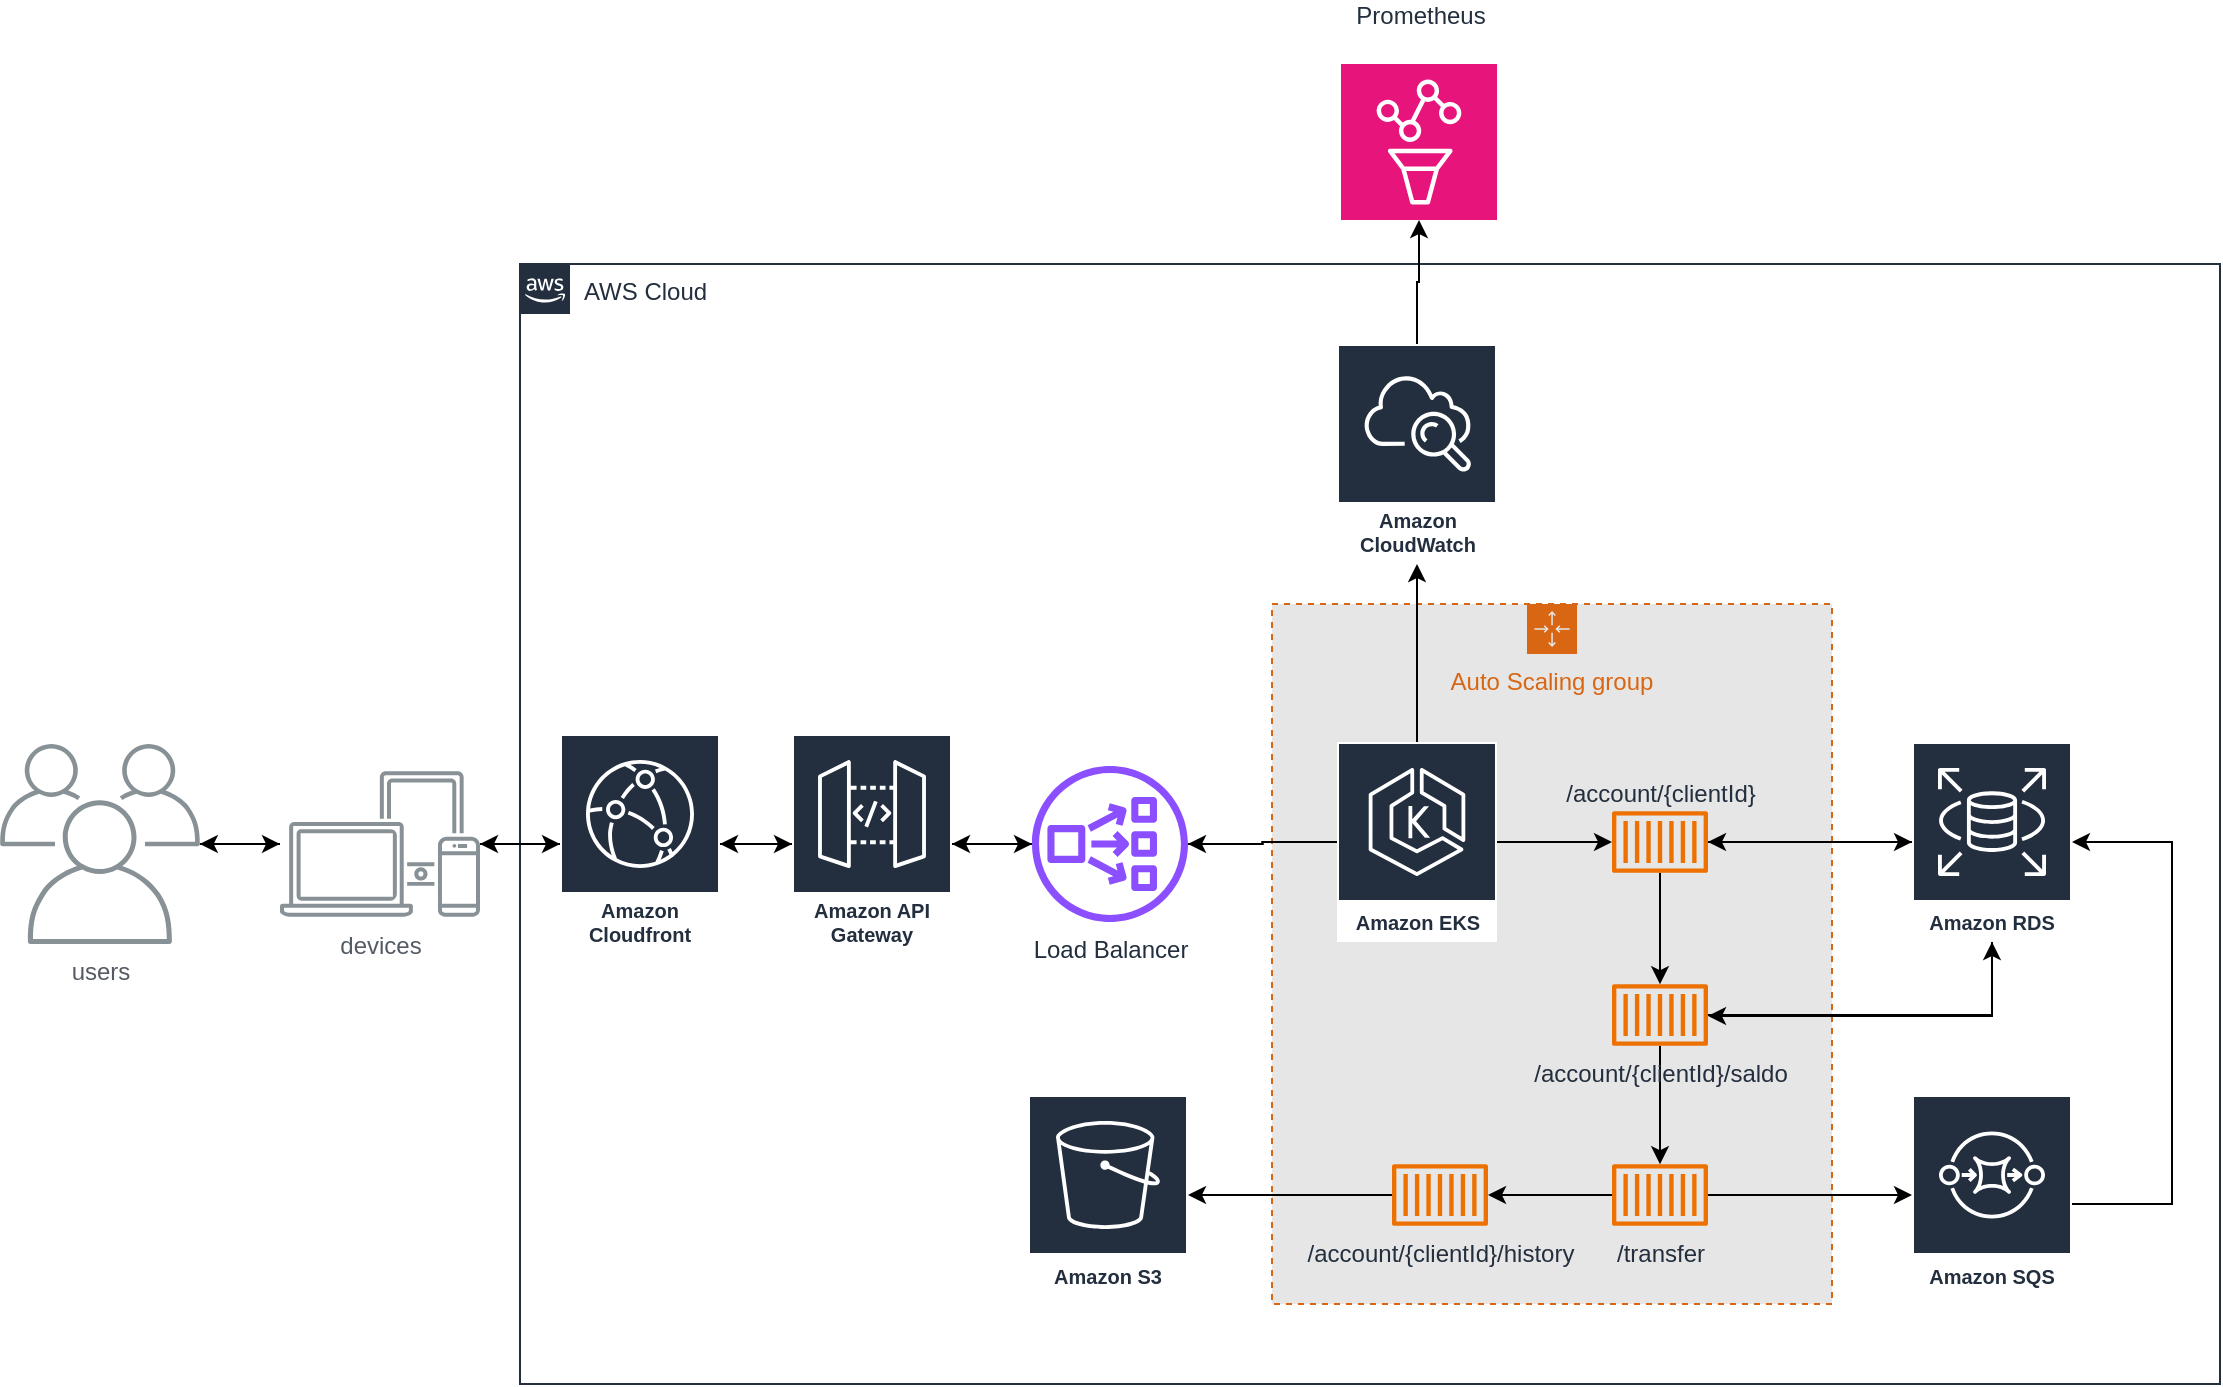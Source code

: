<mxfile version="24.7.7">
  <diagram name="Page-1" id="RrrhsLTR8mJkc-qvqY5D">
    <mxGraphModel dx="2503" dy="1967" grid="1" gridSize="10" guides="1" tooltips="1" connect="1" arrows="1" fold="1" page="1" pageScale="1" pageWidth="850" pageHeight="1100" math="0" shadow="0">
      <root>
        <mxCell id="0" />
        <mxCell id="1" parent="0" />
        <mxCell id="hv8a3tn7kUgzhUhlci-B-43" value="AWS Cloud" style="points=[[0,0],[0.25,0],[0.5,0],[0.75,0],[1,0],[1,0.25],[1,0.5],[1,0.75],[1,1],[0.75,1],[0.5,1],[0.25,1],[0,1],[0,0.75],[0,0.5],[0,0.25]];outlineConnect=0;gradientColor=none;html=1;whiteSpace=wrap;fontSize=12;fontStyle=0;container=1;pointerEvents=0;collapsible=0;recursiveResize=0;shape=mxgraph.aws4.group;grIcon=mxgraph.aws4.group_aws_cloud_alt;strokeColor=#232F3E;fillColor=none;verticalAlign=top;align=left;spacingLeft=30;fontColor=#232F3E;dashed=0;" vertex="1" parent="1">
          <mxGeometry x="160" y="60" width="850" height="560" as="geometry" />
        </mxCell>
        <mxCell id="hv8a3tn7kUgzhUhlci-B-47" style="edgeStyle=orthogonalEdgeStyle;rounded=0;orthogonalLoop=1;jettySize=auto;html=1;" edge="1" parent="hv8a3tn7kUgzhUhlci-B-43" source="hv8a3tn7kUgzhUhlci-B-44" target="hv8a3tn7kUgzhUhlci-B-46">
          <mxGeometry relative="1" as="geometry" />
        </mxCell>
        <mxCell id="hv8a3tn7kUgzhUhlci-B-44" value="Amazon API Gateway" style="sketch=0;outlineConnect=0;fontColor=#232F3E;gradientColor=none;strokeColor=#ffffff;fillColor=#232F3E;dashed=0;verticalLabelPosition=middle;verticalAlign=bottom;align=center;html=1;whiteSpace=wrap;fontSize=10;fontStyle=1;spacing=3;shape=mxgraph.aws4.productIcon;prIcon=mxgraph.aws4.api_gateway;" vertex="1" parent="hv8a3tn7kUgzhUhlci-B-43">
          <mxGeometry x="136" y="235" width="80" height="110" as="geometry" />
        </mxCell>
        <mxCell id="hv8a3tn7kUgzhUhlci-B-50" style="edgeStyle=orthogonalEdgeStyle;rounded=0;orthogonalLoop=1;jettySize=auto;html=1;" edge="1" parent="hv8a3tn7kUgzhUhlci-B-43" source="hv8a3tn7kUgzhUhlci-B-46" target="hv8a3tn7kUgzhUhlci-B-49">
          <mxGeometry relative="1" as="geometry" />
        </mxCell>
        <mxCell id="hv8a3tn7kUgzhUhlci-B-59" style="edgeStyle=orthogonalEdgeStyle;rounded=0;orthogonalLoop=1;jettySize=auto;html=1;" edge="1" parent="hv8a3tn7kUgzhUhlci-B-43" source="hv8a3tn7kUgzhUhlci-B-46" target="hv8a3tn7kUgzhUhlci-B-44">
          <mxGeometry relative="1" as="geometry" />
        </mxCell>
        <mxCell id="hv8a3tn7kUgzhUhlci-B-46" value="&lt;div&gt;Load Balancer&lt;/div&gt;&lt;div&gt;&lt;br&gt;&lt;/div&gt;" style="sketch=0;outlineConnect=0;fontColor=#232F3E;gradientColor=none;fillColor=#8C4FFF;strokeColor=none;dashed=0;verticalLabelPosition=bottom;verticalAlign=top;align=center;html=1;fontSize=12;fontStyle=0;aspect=fixed;pointerEvents=1;shape=mxgraph.aws4.network_load_balancer;" vertex="1" parent="hv8a3tn7kUgzhUhlci-B-43">
          <mxGeometry x="256" y="251" width="78" height="78" as="geometry" />
        </mxCell>
        <mxCell id="hv8a3tn7kUgzhUhlci-B-51" value="Auto Scaling group" style="points=[[0,0],[0.25,0],[0.5,0],[0.75,0],[1,0],[1,0.25],[1,0.5],[1,0.75],[1,1],[0.75,1],[0.5,1],[0.25,1],[0,1],[0,0.75],[0,0.5],[0,0.25]];outlineConnect=0;gradientColor=none;html=1;whiteSpace=wrap;fontSize=12;fontStyle=0;container=1;pointerEvents=0;collapsible=0;recursiveResize=0;shape=mxgraph.aws4.groupCenter;grIcon=mxgraph.aws4.group_auto_scaling_group;grStroke=1;strokeColor=#D86613;fillColor=#E6E6E6;verticalAlign=top;align=center;fontColor=#D86613;dashed=1;spacingTop=25;" vertex="1" parent="hv8a3tn7kUgzhUhlci-B-43">
          <mxGeometry x="376" y="170" width="280" height="350" as="geometry" />
        </mxCell>
        <mxCell id="hv8a3tn7kUgzhUhlci-B-72" style="edgeStyle=orthogonalEdgeStyle;rounded=0;orthogonalLoop=1;jettySize=auto;html=1;" edge="1" parent="hv8a3tn7kUgzhUhlci-B-51" source="hv8a3tn7kUgzhUhlci-B-49" target="hv8a3tn7kUgzhUhlci-B-63">
          <mxGeometry relative="1" as="geometry" />
        </mxCell>
        <mxCell id="hv8a3tn7kUgzhUhlci-B-49" value="Amazon EKS" style="sketch=0;outlineConnect=0;fontColor=#232F3E;gradientColor=none;strokeColor=#ffffff;fillColor=#232F3E;dashed=0;verticalLabelPosition=middle;verticalAlign=bottom;align=center;html=1;whiteSpace=wrap;fontSize=10;fontStyle=1;spacing=3;shape=mxgraph.aws4.productIcon;prIcon=mxgraph.aws4.eks;" vertex="1" parent="hv8a3tn7kUgzhUhlci-B-51">
          <mxGeometry x="32.5" y="69" width="80" height="100" as="geometry" />
        </mxCell>
        <mxCell id="hv8a3tn7kUgzhUhlci-B-82" style="edgeStyle=orthogonalEdgeStyle;rounded=0;orthogonalLoop=1;jettySize=auto;html=1;" edge="1" parent="hv8a3tn7kUgzhUhlci-B-51" source="hv8a3tn7kUgzhUhlci-B-61" target="hv8a3tn7kUgzhUhlci-B-65">
          <mxGeometry relative="1" as="geometry" />
        </mxCell>
        <mxCell id="hv8a3tn7kUgzhUhlci-B-61" value="/transfer" style="sketch=0;outlineConnect=0;fontColor=#232F3E;gradientColor=none;fillColor=#ED7100;strokeColor=none;dashed=0;verticalLabelPosition=bottom;verticalAlign=top;align=center;html=1;fontSize=12;fontStyle=0;aspect=fixed;pointerEvents=1;shape=mxgraph.aws4.container_1;" vertex="1" parent="hv8a3tn7kUgzhUhlci-B-51">
          <mxGeometry x="170" y="280" width="48" height="31" as="geometry" />
        </mxCell>
        <mxCell id="hv8a3tn7kUgzhUhlci-B-73" style="edgeStyle=orthogonalEdgeStyle;rounded=0;orthogonalLoop=1;jettySize=auto;html=1;" edge="1" parent="hv8a3tn7kUgzhUhlci-B-51" source="hv8a3tn7kUgzhUhlci-B-63" target="hv8a3tn7kUgzhUhlci-B-64">
          <mxGeometry relative="1" as="geometry" />
        </mxCell>
        <mxCell id="hv8a3tn7kUgzhUhlci-B-63" value="/account/{clientId}" style="sketch=0;outlineConnect=0;fontColor=#232F3E;gradientColor=none;fillColor=#ED7100;strokeColor=none;dashed=0;verticalLabelPosition=top;verticalAlign=bottom;align=center;html=1;fontSize=12;fontStyle=0;aspect=fixed;pointerEvents=1;shape=mxgraph.aws4.container_1;labelPosition=center;" vertex="1" parent="hv8a3tn7kUgzhUhlci-B-51">
          <mxGeometry x="170" y="103.5" width="48" height="31" as="geometry" />
        </mxCell>
        <mxCell id="hv8a3tn7kUgzhUhlci-B-79" style="edgeStyle=orthogonalEdgeStyle;rounded=0;orthogonalLoop=1;jettySize=auto;html=1;" edge="1" parent="hv8a3tn7kUgzhUhlci-B-51" source="hv8a3tn7kUgzhUhlci-B-64" target="hv8a3tn7kUgzhUhlci-B-61">
          <mxGeometry relative="1" as="geometry" />
        </mxCell>
        <mxCell id="hv8a3tn7kUgzhUhlci-B-64" value="/account/{clientId}/saldo" style="sketch=0;outlineConnect=0;fontColor=#232F3E;gradientColor=none;fillColor=#ED7100;strokeColor=none;dashed=0;verticalLabelPosition=bottom;verticalAlign=top;align=center;html=1;fontSize=12;fontStyle=0;aspect=fixed;pointerEvents=1;shape=mxgraph.aws4.container_1;" vertex="1" parent="hv8a3tn7kUgzhUhlci-B-51">
          <mxGeometry x="170" y="190" width="48" height="31" as="geometry" />
        </mxCell>
        <mxCell id="hv8a3tn7kUgzhUhlci-B-65" value="/account/{clientId}/history" style="sketch=0;outlineConnect=0;fontColor=#232F3E;gradientColor=none;fillColor=#ED7100;strokeColor=none;dashed=0;verticalLabelPosition=bottom;verticalAlign=top;align=center;html=1;fontSize=12;fontStyle=0;aspect=fixed;pointerEvents=1;shape=mxgraph.aws4.container_1;" vertex="1" parent="hv8a3tn7kUgzhUhlci-B-51">
          <mxGeometry x="60" y="280" width="48" height="31" as="geometry" />
        </mxCell>
        <mxCell id="hv8a3tn7kUgzhUhlci-B-60" style="edgeStyle=orthogonalEdgeStyle;rounded=0;orthogonalLoop=1;jettySize=auto;html=1;" edge="1" parent="hv8a3tn7kUgzhUhlci-B-43" source="hv8a3tn7kUgzhUhlci-B-49" target="hv8a3tn7kUgzhUhlci-B-46">
          <mxGeometry relative="1" as="geometry" />
        </mxCell>
        <mxCell id="hv8a3tn7kUgzhUhlci-B-81" style="edgeStyle=orthogonalEdgeStyle;rounded=0;orthogonalLoop=1;jettySize=auto;html=1;" edge="1" parent="hv8a3tn7kUgzhUhlci-B-43" source="hv8a3tn7kUgzhUhlci-B-68" target="hv8a3tn7kUgzhUhlci-B-74">
          <mxGeometry relative="1" as="geometry">
            <Array as="points">
              <mxPoint x="826" y="470" />
              <mxPoint x="826" y="289" />
            </Array>
          </mxGeometry>
        </mxCell>
        <mxCell id="hv8a3tn7kUgzhUhlci-B-68" value="Amazon SQS" style="sketch=0;outlineConnect=0;fontColor=#232F3E;gradientColor=none;strokeColor=#ffffff;fillColor=#232F3E;dashed=0;verticalLabelPosition=middle;verticalAlign=bottom;align=center;html=1;whiteSpace=wrap;fontSize=10;fontStyle=1;spacing=3;shape=mxgraph.aws4.productIcon;prIcon=mxgraph.aws4.sqs;" vertex="1" parent="hv8a3tn7kUgzhUhlci-B-43">
          <mxGeometry x="696" y="415.5" width="80" height="100" as="geometry" />
        </mxCell>
        <mxCell id="hv8a3tn7kUgzhUhlci-B-77" style="edgeStyle=orthogonalEdgeStyle;rounded=0;orthogonalLoop=1;jettySize=auto;html=1;" edge="1" parent="hv8a3tn7kUgzhUhlci-B-43" source="hv8a3tn7kUgzhUhlci-B-74" target="hv8a3tn7kUgzhUhlci-B-63">
          <mxGeometry relative="1" as="geometry" />
        </mxCell>
        <mxCell id="hv8a3tn7kUgzhUhlci-B-78" style="edgeStyle=orthogonalEdgeStyle;rounded=0;orthogonalLoop=1;jettySize=auto;html=1;" edge="1" parent="hv8a3tn7kUgzhUhlci-B-43" source="hv8a3tn7kUgzhUhlci-B-74" target="hv8a3tn7kUgzhUhlci-B-64">
          <mxGeometry relative="1" as="geometry">
            <Array as="points">
              <mxPoint x="736" y="376" />
            </Array>
          </mxGeometry>
        </mxCell>
        <mxCell id="hv8a3tn7kUgzhUhlci-B-74" value="Amazon RDS" style="sketch=0;outlineConnect=0;fontColor=#232F3E;gradientColor=none;strokeColor=#ffffff;fillColor=#232F3E;dashed=0;verticalLabelPosition=middle;verticalAlign=bottom;align=center;html=1;whiteSpace=wrap;fontSize=10;fontStyle=1;spacing=3;shape=mxgraph.aws4.productIcon;prIcon=mxgraph.aws4.rds;" vertex="1" parent="hv8a3tn7kUgzhUhlci-B-43">
          <mxGeometry x="696" y="239" width="80" height="100" as="geometry" />
        </mxCell>
        <mxCell id="hv8a3tn7kUgzhUhlci-B-75" style="edgeStyle=orthogonalEdgeStyle;rounded=0;orthogonalLoop=1;jettySize=auto;html=1;" edge="1" parent="hv8a3tn7kUgzhUhlci-B-43" source="hv8a3tn7kUgzhUhlci-B-63" target="hv8a3tn7kUgzhUhlci-B-74">
          <mxGeometry relative="1" as="geometry" />
        </mxCell>
        <mxCell id="hv8a3tn7kUgzhUhlci-B-76" style="edgeStyle=orthogonalEdgeStyle;rounded=0;orthogonalLoop=1;jettySize=auto;html=1;" edge="1" parent="hv8a3tn7kUgzhUhlci-B-43" source="hv8a3tn7kUgzhUhlci-B-64" target="hv8a3tn7kUgzhUhlci-B-74">
          <mxGeometry relative="1" as="geometry" />
        </mxCell>
        <mxCell id="hv8a3tn7kUgzhUhlci-B-80" style="edgeStyle=orthogonalEdgeStyle;rounded=0;orthogonalLoop=1;jettySize=auto;html=1;" edge="1" parent="hv8a3tn7kUgzhUhlci-B-43" source="hv8a3tn7kUgzhUhlci-B-61" target="hv8a3tn7kUgzhUhlci-B-68">
          <mxGeometry relative="1" as="geometry" />
        </mxCell>
        <mxCell id="hv8a3tn7kUgzhUhlci-B-83" value="Amazon S3" style="sketch=0;outlineConnect=0;fontColor=#232F3E;gradientColor=none;strokeColor=#ffffff;fillColor=#232F3E;dashed=0;verticalLabelPosition=middle;verticalAlign=bottom;align=center;html=1;whiteSpace=wrap;fontSize=10;fontStyle=1;spacing=3;shape=mxgraph.aws4.productIcon;prIcon=mxgraph.aws4.s3;" vertex="1" parent="hv8a3tn7kUgzhUhlci-B-43">
          <mxGeometry x="254" y="415.5" width="80" height="100" as="geometry" />
        </mxCell>
        <mxCell id="hv8a3tn7kUgzhUhlci-B-84" style="edgeStyle=orthogonalEdgeStyle;rounded=0;orthogonalLoop=1;jettySize=auto;html=1;" edge="1" parent="hv8a3tn7kUgzhUhlci-B-43" source="hv8a3tn7kUgzhUhlci-B-65" target="hv8a3tn7kUgzhUhlci-B-83">
          <mxGeometry relative="1" as="geometry" />
        </mxCell>
        <mxCell id="hv8a3tn7kUgzhUhlci-B-86" value="Amazon CloudWatch" style="sketch=0;outlineConnect=0;fontColor=#232F3E;gradientColor=none;strokeColor=#ffffff;fillColor=#232F3E;dashed=0;verticalLabelPosition=middle;verticalAlign=bottom;align=center;html=1;whiteSpace=wrap;fontSize=10;fontStyle=1;spacing=3;shape=mxgraph.aws4.productIcon;prIcon=mxgraph.aws4.cloudwatch;" vertex="1" parent="hv8a3tn7kUgzhUhlci-B-43">
          <mxGeometry x="408.5" y="40" width="80" height="110" as="geometry" />
        </mxCell>
        <mxCell id="hv8a3tn7kUgzhUhlci-B-87" style="edgeStyle=orthogonalEdgeStyle;rounded=0;orthogonalLoop=1;jettySize=auto;html=1;" edge="1" parent="hv8a3tn7kUgzhUhlci-B-43" source="hv8a3tn7kUgzhUhlci-B-49" target="hv8a3tn7kUgzhUhlci-B-86">
          <mxGeometry relative="1" as="geometry" />
        </mxCell>
        <mxCell id="hv8a3tn7kUgzhUhlci-B-57" style="edgeStyle=orthogonalEdgeStyle;rounded=0;orthogonalLoop=1;jettySize=auto;html=1;" edge="1" parent="1" source="hv8a3tn7kUgzhUhlci-B-53" target="hv8a3tn7kUgzhUhlci-B-55">
          <mxGeometry relative="1" as="geometry" />
        </mxCell>
        <mxCell id="hv8a3tn7kUgzhUhlci-B-95" style="edgeStyle=orthogonalEdgeStyle;rounded=0;orthogonalLoop=1;jettySize=auto;html=1;" edge="1" parent="1" source="hv8a3tn7kUgzhUhlci-B-53" target="hv8a3tn7kUgzhUhlci-B-90">
          <mxGeometry relative="1" as="geometry" />
        </mxCell>
        <mxCell id="hv8a3tn7kUgzhUhlci-B-53" value="devices" style="sketch=0;outlineConnect=0;gradientColor=none;fontColor=#545B64;strokeColor=none;fillColor=#879196;dashed=0;verticalLabelPosition=bottom;verticalAlign=top;align=center;html=1;fontSize=12;fontStyle=0;aspect=fixed;shape=mxgraph.aws4.illustration_devices;pointerEvents=1" vertex="1" parent="1">
          <mxGeometry x="40" y="313.5" width="100" height="73" as="geometry" />
        </mxCell>
        <mxCell id="hv8a3tn7kUgzhUhlci-B-56" style="edgeStyle=orthogonalEdgeStyle;rounded=0;orthogonalLoop=1;jettySize=auto;html=1;" edge="1" parent="1" source="hv8a3tn7kUgzhUhlci-B-55" target="hv8a3tn7kUgzhUhlci-B-53">
          <mxGeometry relative="1" as="geometry" />
        </mxCell>
        <mxCell id="hv8a3tn7kUgzhUhlci-B-55" value="users" style="sketch=0;outlineConnect=0;gradientColor=none;fontColor=#545B64;strokeColor=none;fillColor=#879196;dashed=0;verticalLabelPosition=bottom;verticalAlign=top;align=center;html=1;fontSize=12;fontStyle=0;aspect=fixed;shape=mxgraph.aws4.illustration_users;pointerEvents=1" vertex="1" parent="1">
          <mxGeometry x="-100" y="300" width="100" height="100" as="geometry" />
        </mxCell>
        <mxCell id="hv8a3tn7kUgzhUhlci-B-88" value="&lt;div&gt;Prometheus&lt;/div&gt;&lt;div&gt;&lt;br&gt;&lt;/div&gt;" style="sketch=0;points=[[0,0,0],[0.25,0,0],[0.5,0,0],[0.75,0,0],[1,0,0],[0,1,0],[0.25,1,0],[0.5,1,0],[0.75,1,0],[1,1,0],[0,0.25,0],[0,0.5,0],[0,0.75,0],[1,0.25,0],[1,0.5,0],[1,0.75,0]];points=[[0,0,0],[0.25,0,0],[0.5,0,0],[0.75,0,0],[1,0,0],[0,1,0],[0.25,1,0],[0.5,1,0],[0.75,1,0],[1,1,0],[0,0.25,0],[0,0.5,0],[0,0.75,0],[1,0.25,0],[1,0.5,0],[1,0.75,0]];outlineConnect=0;fontColor=#232F3E;fillColor=#E7157B;strokeColor=#ffffff;dashed=0;verticalLabelPosition=top;verticalAlign=bottom;align=center;html=1;fontSize=12;fontStyle=0;aspect=fixed;shape=mxgraph.aws4.resourceIcon;resIcon=mxgraph.aws4.managed_service_for_prometheus;labelPosition=center;" vertex="1" parent="1">
          <mxGeometry x="570.5" y="-40" width="78" height="78" as="geometry" />
        </mxCell>
        <mxCell id="hv8a3tn7kUgzhUhlci-B-89" style="edgeStyle=orthogonalEdgeStyle;rounded=0;orthogonalLoop=1;jettySize=auto;html=1;" edge="1" parent="1" source="hv8a3tn7kUgzhUhlci-B-86" target="hv8a3tn7kUgzhUhlci-B-88">
          <mxGeometry relative="1" as="geometry" />
        </mxCell>
        <mxCell id="hv8a3tn7kUgzhUhlci-B-92" style="edgeStyle=orthogonalEdgeStyle;rounded=0;orthogonalLoop=1;jettySize=auto;html=1;" edge="1" parent="1" source="hv8a3tn7kUgzhUhlci-B-90" target="hv8a3tn7kUgzhUhlci-B-44">
          <mxGeometry relative="1" as="geometry" />
        </mxCell>
        <mxCell id="hv8a3tn7kUgzhUhlci-B-94" style="edgeStyle=orthogonalEdgeStyle;rounded=0;orthogonalLoop=1;jettySize=auto;html=1;" edge="1" parent="1" source="hv8a3tn7kUgzhUhlci-B-90" target="hv8a3tn7kUgzhUhlci-B-53">
          <mxGeometry relative="1" as="geometry" />
        </mxCell>
        <mxCell id="hv8a3tn7kUgzhUhlci-B-90" value="Amazon Cloudfront" style="sketch=0;outlineConnect=0;fontColor=#232F3E;gradientColor=none;strokeColor=#ffffff;fillColor=#232F3E;dashed=0;verticalLabelPosition=middle;verticalAlign=bottom;align=center;html=1;whiteSpace=wrap;fontSize=10;fontStyle=1;spacing=3;shape=mxgraph.aws4.productIcon;prIcon=mxgraph.aws4.cloudfront;" vertex="1" parent="1">
          <mxGeometry x="180" y="295" width="80" height="110" as="geometry" />
        </mxCell>
        <mxCell id="hv8a3tn7kUgzhUhlci-B-93" style="edgeStyle=orthogonalEdgeStyle;rounded=0;orthogonalLoop=1;jettySize=auto;html=1;" edge="1" parent="1" source="hv8a3tn7kUgzhUhlci-B-44" target="hv8a3tn7kUgzhUhlci-B-90">
          <mxGeometry relative="1" as="geometry" />
        </mxCell>
      </root>
    </mxGraphModel>
  </diagram>
</mxfile>
